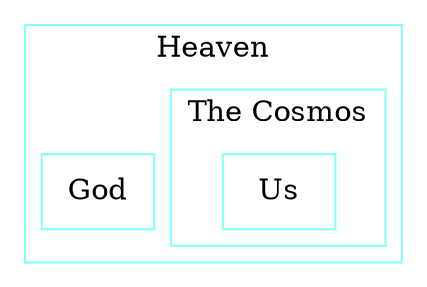 digraph D {
rankdir = TB
style = filled
fontcolor = black
color = black
bgcolor = white
gradientangle = 0
dpi = 300
subgraph "cluster_228"{
penwidth=1;
 rankdir=TB;
 shape=box;
 color="#88ffff";
 fontcolor=black;
 fillcolor=white;
 style=filled;
 gradientangle=270.05;
 label="Heaven";
 "cluster_229" [penwidth=1, rankdir=TB, shape=box, color="#88ffff", fontcolor=black, fillcolor=white, style=filled, gradientangle=270.05, label="God"]
subgraph "cluster_230"{
penwidth=1;
 rankdir=TB;
 shape=box;
 color="#88ffff";
 fontcolor=black;
 fillcolor=white;
 style=filled;
 gradientangle=270.05;
 label="The Cosmos";
 "cluster_231" [penwidth=1, rankdir=TB, shape=box, color="#88ffff", fontcolor=black, fillcolor=white, style=filled, gradientangle=270.05, label="Us"]
}
}
}